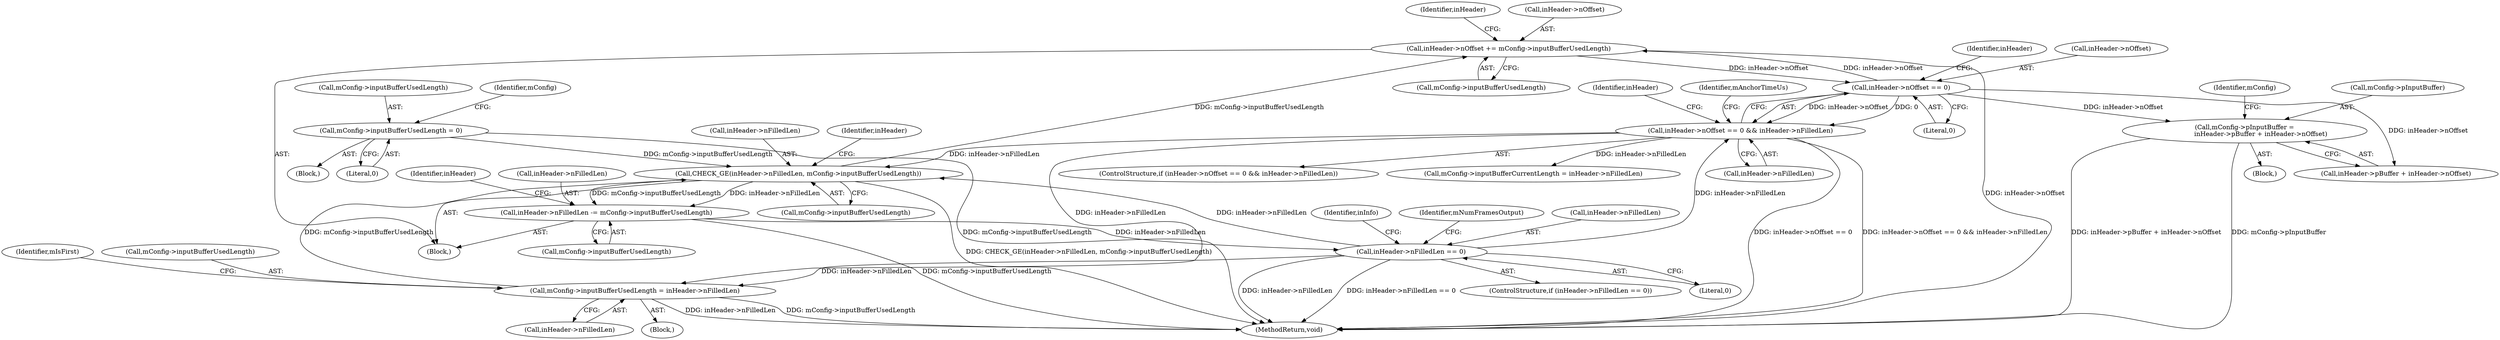 digraph "0_Android_ad40e57890f81a3cf436c5f06da66396010bd9e5@integer" {
"1000203" [label="(Call,mConfig->pInputBuffer =\n                inHeader->pBuffer + inHeader->nOffset)"];
"1000176" [label="(Call,inHeader->nOffset == 0)"];
"1000502" [label="(Call,inHeader->nOffset += mConfig->inputBufferUsedLength)"];
"1000495" [label="(Call,CHECK_GE(inHeader->nFilledLen, mConfig->inputBufferUsedLength))"];
"1000517" [label="(Call,inHeader->nFilledLen == 0)"];
"1000509" [label="(Call,inHeader->nFilledLen -= mConfig->inputBufferUsedLength)"];
"1000175" [label="(Call,inHeader->nOffset == 0 && inHeader->nFilledLen)"];
"1000238" [label="(Call,mConfig->inputBufferUsedLength = 0)"];
"1000401" [label="(Call,mConfig->inputBufferUsedLength = inHeader->nFilledLen)"];
"1000133" [label="(Block,)"];
"1000509" [label="(Call,inHeader->nFilledLen -= mConfig->inputBufferUsedLength)"];
"1000516" [label="(ControlStructure,if (inHeader->nFilledLen == 0))"];
"1000177" [label="(Call,inHeader->nOffset)"];
"1000510" [label="(Call,inHeader->nFilledLen)"];
"1000499" [label="(Call,mConfig->inputBufferUsedLength)"];
"1000238" [label="(Call,mConfig->inputBufferUsedLength = 0)"];
"1000496" [label="(Call,inHeader->nFilledLen)"];
"1000181" [label="(Call,inHeader->nFilledLen)"];
"1000203" [label="(Call,mConfig->pInputBuffer =\n                inHeader->pBuffer + inHeader->nOffset)"];
"1000521" [label="(Literal,0)"];
"1000525" [label="(Identifier,inInfo)"];
"1000216" [label="(Identifier,mConfig)"];
"1000442" [label="(Identifier,mIsFirst)"];
"1000506" [label="(Call,mConfig->inputBufferUsedLength)"];
"1000405" [label="(Call,inHeader->nFilledLen)"];
"1000504" [label="(Identifier,inHeader)"];
"1000560" [label="(MethodReturn,void)"];
"1000517" [label="(Call,inHeader->nFilledLen == 0)"];
"1000174" [label="(ControlStructure,if (inHeader->nOffset == 0 && inHeader->nFilledLen))"];
"1000204" [label="(Call,mConfig->pInputBuffer)"];
"1000511" [label="(Identifier,inHeader)"];
"1000176" [label="(Call,inHeader->nOffset == 0)"];
"1000242" [label="(Literal,0)"];
"1000539" [label="(Identifier,mNumFramesOutput)"];
"1000402" [label="(Call,mConfig->inputBufferUsedLength)"];
"1000175" [label="(Call,inHeader->nOffset == 0 && inHeader->nFilledLen)"];
"1000186" [label="(Identifier,mAnchorTimeUs)"];
"1000196" [label="(Identifier,inHeader)"];
"1000173" [label="(Block,)"];
"1000513" [label="(Call,mConfig->inputBufferUsedLength)"];
"1000245" [label="(Identifier,mConfig)"];
"1000502" [label="(Call,inHeader->nOffset += mConfig->inputBufferUsedLength)"];
"1000494" [label="(Block,)"];
"1000182" [label="(Identifier,inHeader)"];
"1000518" [label="(Call,inHeader->nFilledLen)"];
"1000207" [label="(Call,inHeader->pBuffer + inHeader->nOffset)"];
"1000214" [label="(Call,mConfig->inputBufferCurrentLength = inHeader->nFilledLen)"];
"1000239" [label="(Call,mConfig->inputBufferUsedLength)"];
"1000503" [label="(Call,inHeader->nOffset)"];
"1000400" [label="(Block,)"];
"1000519" [label="(Identifier,inHeader)"];
"1000495" [label="(Call,CHECK_GE(inHeader->nFilledLen, mConfig->inputBufferUsedLength))"];
"1000180" [label="(Literal,0)"];
"1000401" [label="(Call,mConfig->inputBufferUsedLength = inHeader->nFilledLen)"];
"1000203" -> "1000173"  [label="AST: "];
"1000203" -> "1000207"  [label="CFG: "];
"1000204" -> "1000203"  [label="AST: "];
"1000207" -> "1000203"  [label="AST: "];
"1000216" -> "1000203"  [label="CFG: "];
"1000203" -> "1000560"  [label="DDG: inHeader->pBuffer + inHeader->nOffset"];
"1000203" -> "1000560"  [label="DDG: mConfig->pInputBuffer"];
"1000176" -> "1000203"  [label="DDG: inHeader->nOffset"];
"1000176" -> "1000175"  [label="AST: "];
"1000176" -> "1000180"  [label="CFG: "];
"1000177" -> "1000176"  [label="AST: "];
"1000180" -> "1000176"  [label="AST: "];
"1000182" -> "1000176"  [label="CFG: "];
"1000175" -> "1000176"  [label="CFG: "];
"1000176" -> "1000175"  [label="DDG: inHeader->nOffset"];
"1000176" -> "1000175"  [label="DDG: 0"];
"1000502" -> "1000176"  [label="DDG: inHeader->nOffset"];
"1000176" -> "1000207"  [label="DDG: inHeader->nOffset"];
"1000176" -> "1000502"  [label="DDG: inHeader->nOffset"];
"1000502" -> "1000494"  [label="AST: "];
"1000502" -> "1000506"  [label="CFG: "];
"1000503" -> "1000502"  [label="AST: "];
"1000506" -> "1000502"  [label="AST: "];
"1000511" -> "1000502"  [label="CFG: "];
"1000502" -> "1000560"  [label="DDG: inHeader->nOffset"];
"1000495" -> "1000502"  [label="DDG: mConfig->inputBufferUsedLength"];
"1000495" -> "1000494"  [label="AST: "];
"1000495" -> "1000499"  [label="CFG: "];
"1000496" -> "1000495"  [label="AST: "];
"1000499" -> "1000495"  [label="AST: "];
"1000504" -> "1000495"  [label="CFG: "];
"1000495" -> "1000560"  [label="DDG: CHECK_GE(inHeader->nFilledLen, mConfig->inputBufferUsedLength)"];
"1000517" -> "1000495"  [label="DDG: inHeader->nFilledLen"];
"1000175" -> "1000495"  [label="DDG: inHeader->nFilledLen"];
"1000238" -> "1000495"  [label="DDG: mConfig->inputBufferUsedLength"];
"1000401" -> "1000495"  [label="DDG: mConfig->inputBufferUsedLength"];
"1000495" -> "1000509"  [label="DDG: mConfig->inputBufferUsedLength"];
"1000495" -> "1000509"  [label="DDG: inHeader->nFilledLen"];
"1000517" -> "1000516"  [label="AST: "];
"1000517" -> "1000521"  [label="CFG: "];
"1000518" -> "1000517"  [label="AST: "];
"1000521" -> "1000517"  [label="AST: "];
"1000525" -> "1000517"  [label="CFG: "];
"1000539" -> "1000517"  [label="CFG: "];
"1000517" -> "1000560"  [label="DDG: inHeader->nFilledLen"];
"1000517" -> "1000560"  [label="DDG: inHeader->nFilledLen == 0"];
"1000517" -> "1000175"  [label="DDG: inHeader->nFilledLen"];
"1000517" -> "1000401"  [label="DDG: inHeader->nFilledLen"];
"1000509" -> "1000517"  [label="DDG: inHeader->nFilledLen"];
"1000509" -> "1000494"  [label="AST: "];
"1000509" -> "1000513"  [label="CFG: "];
"1000510" -> "1000509"  [label="AST: "];
"1000513" -> "1000509"  [label="AST: "];
"1000519" -> "1000509"  [label="CFG: "];
"1000509" -> "1000560"  [label="DDG: mConfig->inputBufferUsedLength"];
"1000175" -> "1000174"  [label="AST: "];
"1000175" -> "1000181"  [label="CFG: "];
"1000181" -> "1000175"  [label="AST: "];
"1000186" -> "1000175"  [label="CFG: "];
"1000196" -> "1000175"  [label="CFG: "];
"1000175" -> "1000560"  [label="DDG: inHeader->nOffset == 0"];
"1000175" -> "1000560"  [label="DDG: inHeader->nOffset == 0 && inHeader->nFilledLen"];
"1000175" -> "1000214"  [label="DDG: inHeader->nFilledLen"];
"1000175" -> "1000401"  [label="DDG: inHeader->nFilledLen"];
"1000238" -> "1000133"  [label="AST: "];
"1000238" -> "1000242"  [label="CFG: "];
"1000239" -> "1000238"  [label="AST: "];
"1000242" -> "1000238"  [label="AST: "];
"1000245" -> "1000238"  [label="CFG: "];
"1000238" -> "1000560"  [label="DDG: mConfig->inputBufferUsedLength"];
"1000401" -> "1000400"  [label="AST: "];
"1000401" -> "1000405"  [label="CFG: "];
"1000402" -> "1000401"  [label="AST: "];
"1000405" -> "1000401"  [label="AST: "];
"1000442" -> "1000401"  [label="CFG: "];
"1000401" -> "1000560"  [label="DDG: inHeader->nFilledLen"];
"1000401" -> "1000560"  [label="DDG: mConfig->inputBufferUsedLength"];
}
